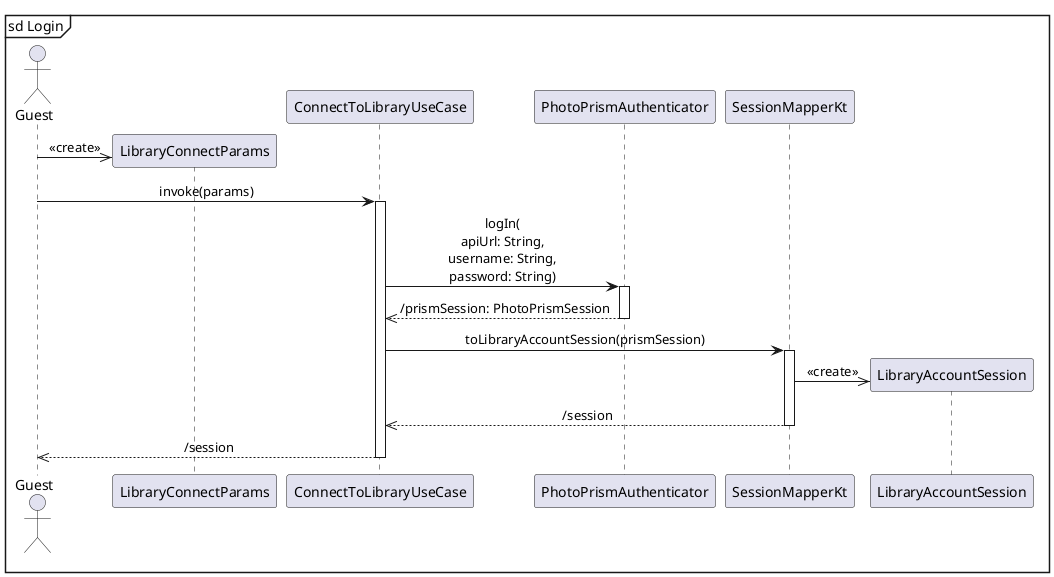 @startuml
actor Guest as user
participant LibraryConnectParams as connectParams
participant ConnectToLibraryUseCase as connectToLibrary
participant PhotoPrismAuthenticator as authenticator
participant SessionMapperKt as mapper
participant LibraryAccountSession as session

skinparam sequenceMessageAlign center
mainframe sd Login

user ->> connectParams **: «create»

'connectParams -->> user : /params


user -> connectToLibrary : invoke(params)
activate connectToLibrary

connectToLibrary -> authenticator : logIn(\napiUrl: String,\nusername: String,\npassword: String)
activate authenticator

authenticator -->> connectToLibrary : /prismSession: PhotoPrismSession
deactivate authenticator

connectToLibrary -> mapper : toLibraryAccountSession(prismSession)
activate mapper

mapper ->> session **: «create»


'session -->> mapper : /session


mapper -->> connectToLibrary : /session
deactivate mapper

connectToLibrary -->> user : /session
deactivate connectToLibrary

@enduml